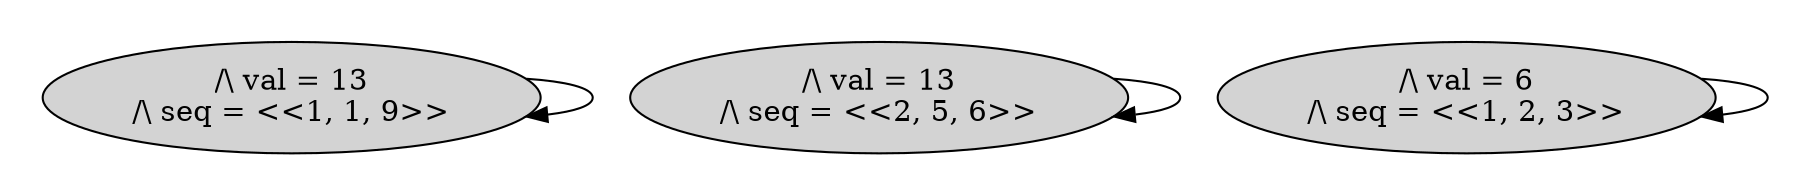 strict digraph DiskGraph {
nodesep=0.35;
subgraph cluster_graph {
color="white";
-2475708099053023668 [label="/\\ val = 6\n/\\ seq = <<1, 2, 3>>",style = filled]
2321704306434589757 [label="/\\ val = 13\n/\\ seq = <<2, 5, 6>>",style = filled]
-1018551116925958002 [label="/\\ val = 13\n/\\ seq = <<1, 1, 9>>",style = filled]
-2475708099053023668 -> -2475708099053023668 [label="",color="black",fontcolor="black"];
2321704306434589757 -> 2321704306434589757 [label="",color="black",fontcolor="black"];
-1018551116925958002 -> -1018551116925958002 [label="",color="black",fontcolor="black"];
{rank = same; -2475708099053023668;2321704306434589757;-1018551116925958002;}
}
}